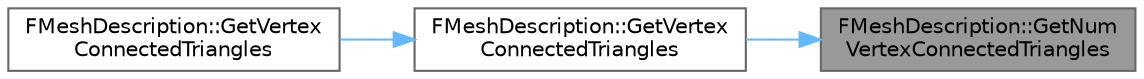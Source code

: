 digraph "FMeshDescription::GetNumVertexConnectedTriangles"
{
 // INTERACTIVE_SVG=YES
 // LATEX_PDF_SIZE
  bgcolor="transparent";
  edge [fontname=Helvetica,fontsize=10,labelfontname=Helvetica,labelfontsize=10];
  node [fontname=Helvetica,fontsize=10,shape=box,height=0.2,width=0.4];
  rankdir="RL";
  Node1 [id="Node000001",label="FMeshDescription::GetNum\lVertexConnectedTriangles",height=0.2,width=0.4,color="gray40", fillcolor="grey60", style="filled", fontcolor="black",tooltip="Returns number of triangles connected to this vertex."];
  Node1 -> Node2 [id="edge1_Node000001_Node000002",dir="back",color="steelblue1",style="solid",tooltip=" "];
  Node2 [id="Node000002",label="FMeshDescription::GetVertex\lConnectedTriangles",height=0.2,width=0.4,color="grey40", fillcolor="white", style="filled",URL="$da/d5f/structFMeshDescription.html#a39b84f9791c7457a5975c81316a27411",tooltip="Populates the passed array of TriangleIDs with the triangles connected to this vertex."];
  Node2 -> Node3 [id="edge2_Node000002_Node000003",dir="back",color="steelblue1",style="solid",tooltip=" "];
  Node3 [id="Node000003",label="FMeshDescription::GetVertex\lConnectedTriangles",height=0.2,width=0.4,color="grey40", fillcolor="white", style="filled",URL="$da/d5f/structFMeshDescription.html#aeb4c40a56fb6161dd3eb3a1a83acf1fe",tooltip="Returns the triangles connected to this vertex as an array with the specified allocator template type..."];
}
